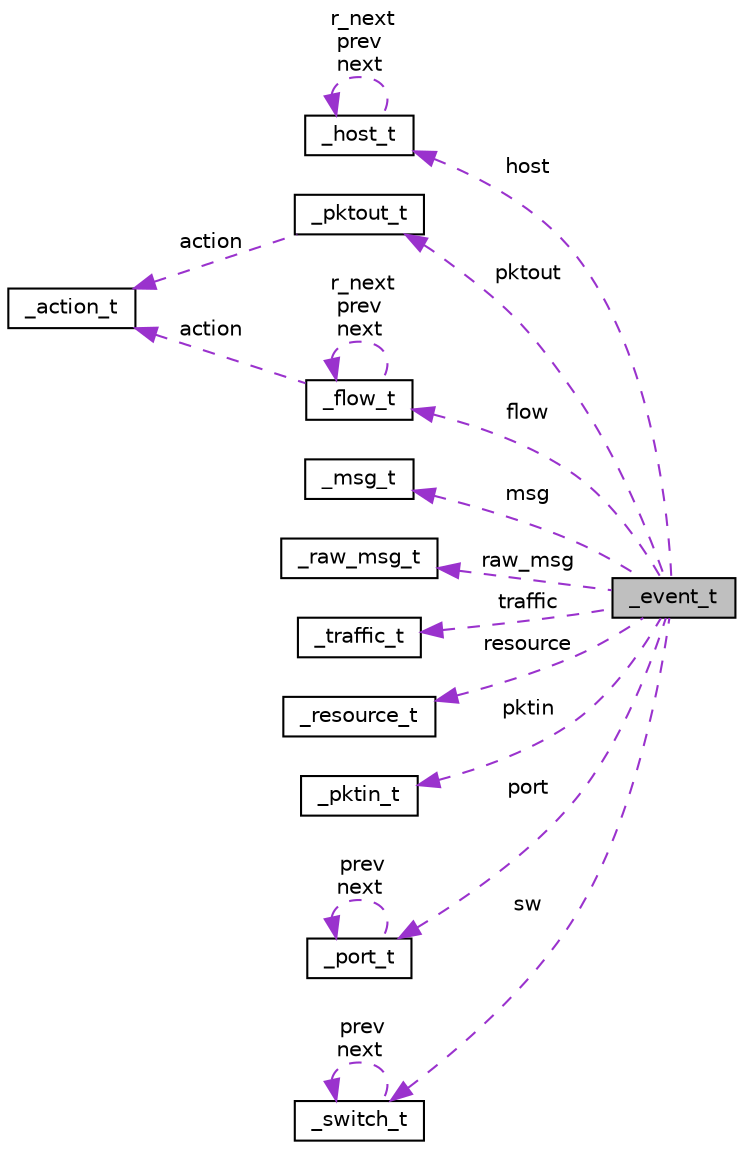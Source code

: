 digraph "_event_t"
{
  edge [fontname="Helvetica",fontsize="10",labelfontname="Helvetica",labelfontsize="10"];
  node [fontname="Helvetica",fontsize="10",shape=record];
  rankdir="LR";
  Node1 [label="_event_t",height=0.2,width=0.4,color="black", fillcolor="grey75", style="filled", fontcolor="black"];
  Node2 -> Node1 [dir="back",color="darkorchid3",fontsize="10",style="dashed",label=" host" ,fontname="Helvetica"];
  Node2 [label="_host_t",height=0.2,width=0.4,color="black", fillcolor="white", style="filled",URL="$struct__host__t.html",tooltip="The structure of a host. "];
  Node2 -> Node2 [dir="back",color="darkorchid3",fontsize="10",style="dashed",label=" r_next\nprev\nnext" ,fontname="Helvetica"];
  Node3 -> Node1 [dir="back",color="darkorchid3",fontsize="10",style="dashed",label=" pktout" ,fontname="Helvetica"];
  Node3 [label="_pktout_t",height=0.2,width=0.4,color="black", fillcolor="white", style="filled",URL="$struct__pktout__t.html",tooltip="The structure of an outgoing packet. "];
  Node4 -> Node3 [dir="back",color="darkorchid3",fontsize="10",style="dashed",label=" action" ,fontname="Helvetica"];
  Node4 [label="_action_t",height=0.2,width=0.4,color="black", fillcolor="white", style="filled",URL="$struct__action__t.html",tooltip="The structure of an action. "];
  Node5 -> Node1 [dir="back",color="darkorchid3",fontsize="10",style="dashed",label=" flow" ,fontname="Helvetica"];
  Node5 [label="_flow_t",height=0.2,width=0.4,color="black", fillcolor="white", style="filled",URL="$struct__flow__t.html",tooltip="The structure of a flow. "];
  Node4 -> Node5 [dir="back",color="darkorchid3",fontsize="10",style="dashed",label=" action" ,fontname="Helvetica"];
  Node5 -> Node5 [dir="back",color="darkorchid3",fontsize="10",style="dashed",label=" r_next\nprev\nnext" ,fontname="Helvetica"];
  Node6 -> Node1 [dir="back",color="darkorchid3",fontsize="10",style="dashed",label=" msg" ,fontname="Helvetica"];
  Node6 [label="_msg_t",height=0.2,width=0.4,color="black", fillcolor="white", style="filled",URL="$struct__msg__t.html",tooltip="The structure of a message. "];
  Node7 -> Node1 [dir="back",color="darkorchid3",fontsize="10",style="dashed",label=" raw_msg" ,fontname="Helvetica"];
  Node7 [label="_raw_msg_t",height=0.2,width=0.4,color="black", fillcolor="white", style="filled",URL="$struct__raw__msg__t.html",tooltip="The structure of a raw message. "];
  Node8 -> Node1 [dir="back",color="darkorchid3",fontsize="10",style="dashed",label=" traffic" ,fontname="Helvetica"];
  Node8 [label="_traffic_t",height=0.2,width=0.4,color="black", fillcolor="white", style="filled",URL="$struct__traffic__t.html",tooltip="The structure of traffic usage. "];
  Node9 -> Node1 [dir="back",color="darkorchid3",fontsize="10",style="dashed",label=" resource" ,fontname="Helvetica"];
  Node9 [label="_resource_t",height=0.2,width=0.4,color="black", fillcolor="white", style="filled",URL="$struct__resource__t.html",tooltip="The structure of resource usage. "];
  Node10 -> Node1 [dir="back",color="darkorchid3",fontsize="10",style="dashed",label=" pktin" ,fontname="Helvetica"];
  Node10 [label="_pktin_t",height=0.2,width=0.4,color="black", fillcolor="white", style="filled",URL="$struct__pktin__t.html",tooltip="The structure of an incoming packet. "];
  Node11 -> Node1 [dir="back",color="darkorchid3",fontsize="10",style="dashed",label=" port" ,fontname="Helvetica"];
  Node11 [label="_port_t",height=0.2,width=0.4,color="black", fillcolor="white", style="filled",URL="$struct__port__t.html",tooltip="The structure of a port. "];
  Node11 -> Node11 [dir="back",color="darkorchid3",fontsize="10",style="dashed",label=" prev\nnext" ,fontname="Helvetica"];
  Node12 -> Node1 [dir="back",color="darkorchid3",fontsize="10",style="dashed",label=" sw" ,fontname="Helvetica"];
  Node12 [label="_switch_t",height=0.2,width=0.4,color="black", fillcolor="white", style="filled",URL="$struct__switch__t.html",tooltip="The structure of a switch. "];
  Node12 -> Node12 [dir="back",color="darkorchid3",fontsize="10",style="dashed",label=" prev\nnext" ,fontname="Helvetica"];
}
